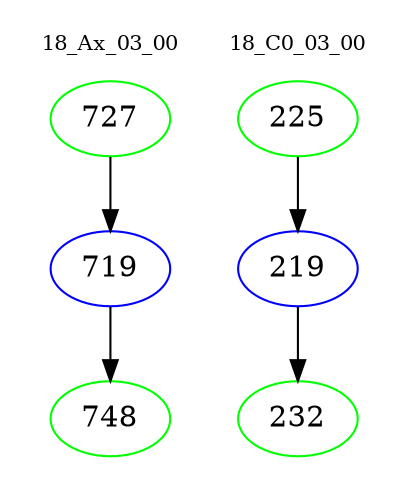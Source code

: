 digraph{
subgraph cluster_0 {
color = white
label = "18_Ax_03_00";
fontsize=10;
T0_727 [label="727", color="green"]
T0_727 -> T0_719 [color="black"]
T0_719 [label="719", color="blue"]
T0_719 -> T0_748 [color="black"]
T0_748 [label="748", color="green"]
}
subgraph cluster_1 {
color = white
label = "18_C0_03_00";
fontsize=10;
T1_225 [label="225", color="green"]
T1_225 -> T1_219 [color="black"]
T1_219 [label="219", color="blue"]
T1_219 -> T1_232 [color="black"]
T1_232 [label="232", color="green"]
}
}
